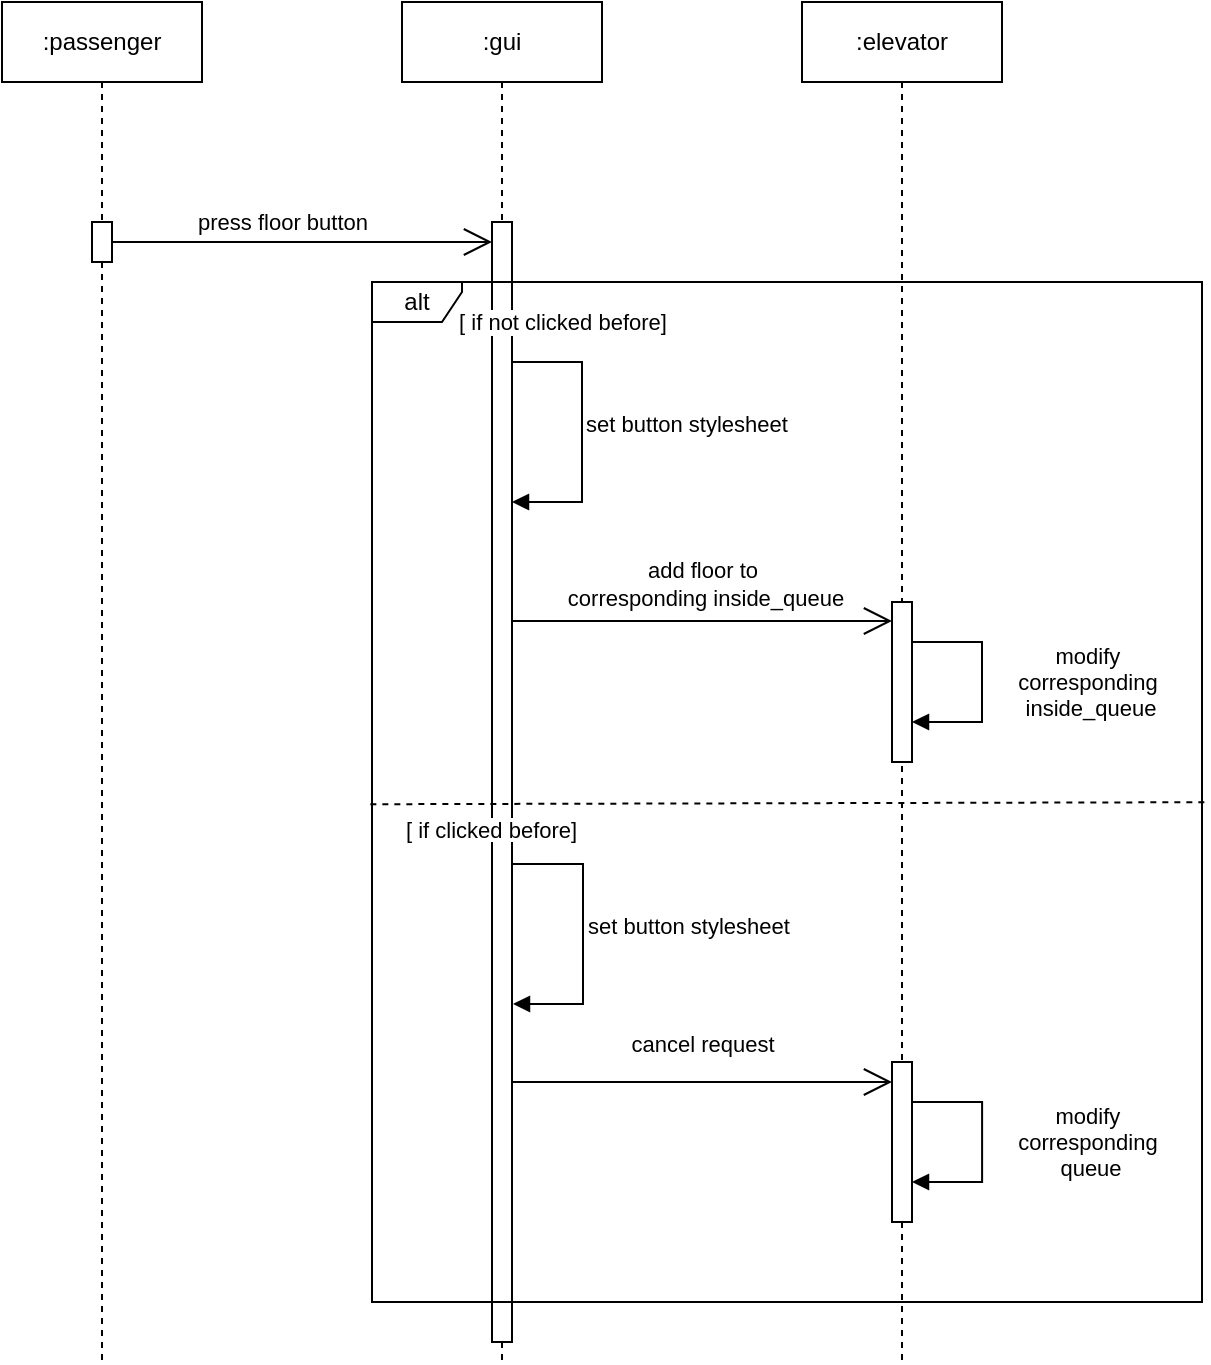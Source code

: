 <mxfile version="24.2.5" type="device">
  <diagram name="Page-1" id="2YBvvXClWsGukQMizWep">
    <mxGraphModel dx="1154" dy="577" grid="1" gridSize="10" guides="1" tooltips="1" connect="1" arrows="1" fold="1" page="1" pageScale="1" pageWidth="850" pageHeight="1100" math="0" shadow="0">
      <root>
        <mxCell id="0" />
        <mxCell id="1" parent="0" />
        <mxCell id="aM9ryv3xv72pqoxQDRHE-1" value=":passenger" style="shape=umlLifeline;perimeter=lifelinePerimeter;whiteSpace=wrap;html=1;container=0;dropTarget=0;collapsible=0;recursiveResize=0;outlineConnect=0;portConstraint=eastwest;newEdgeStyle={&quot;edgeStyle&quot;:&quot;elbowEdgeStyle&quot;,&quot;elbow&quot;:&quot;vertical&quot;,&quot;curved&quot;:0,&quot;rounded&quot;:0};" parent="1" vertex="1">
          <mxGeometry x="40" y="40" width="100" height="680" as="geometry" />
        </mxCell>
        <mxCell id="E3HLz6WKEP3IaX9j87WI-4" value="" style="html=1;points=[[0,0,0,0,5],[0,1,0,0,-5],[1,0,0,0,5],[1,1,0,0,-5]];perimeter=orthogonalPerimeter;outlineConnect=0;targetShapes=umlLifeline;portConstraint=eastwest;newEdgeStyle={&quot;curved&quot;:0,&quot;rounded&quot;:0};" parent="aM9ryv3xv72pqoxQDRHE-1" vertex="1">
          <mxGeometry x="45" y="110" width="10" height="20" as="geometry" />
        </mxCell>
        <mxCell id="aM9ryv3xv72pqoxQDRHE-5" value=":gui" style="shape=umlLifeline;perimeter=lifelinePerimeter;whiteSpace=wrap;html=1;container=0;dropTarget=0;collapsible=0;recursiveResize=0;outlineConnect=0;portConstraint=eastwest;newEdgeStyle={&quot;edgeStyle&quot;:&quot;elbowEdgeStyle&quot;,&quot;elbow&quot;:&quot;vertical&quot;,&quot;curved&quot;:0,&quot;rounded&quot;:0};" parent="1" vertex="1">
          <mxGeometry x="240" y="40" width="100" height="680" as="geometry" />
        </mxCell>
        <mxCell id="E3HLz6WKEP3IaX9j87WI-7" value="" style="html=1;points=[[0,0,0,0,5],[0,1,0,0,-5],[1,0,0,0,5],[1,1,0,0,-5]];perimeter=orthogonalPerimeter;outlineConnect=0;targetShapes=umlLifeline;portConstraint=eastwest;newEdgeStyle={&quot;curved&quot;:0,&quot;rounded&quot;:0};" parent="aM9ryv3xv72pqoxQDRHE-5" vertex="1">
          <mxGeometry x="45" y="110" width="10" height="560" as="geometry" />
        </mxCell>
        <mxCell id="E3HLz6WKEP3IaX9j87WI-9" value="" style="html=1;align=left;spacingLeft=2;endArrow=block;rounded=0;edgeStyle=orthogonalEdgeStyle;curved=0;rounded=0;" parent="aM9ryv3xv72pqoxQDRHE-5" edge="1">
          <mxGeometry relative="1" as="geometry">
            <mxPoint x="55.0" y="180" as="sourcePoint" />
            <Array as="points">
              <mxPoint x="90" y="180" />
              <mxPoint x="90" y="250" />
              <mxPoint x="55" y="250" />
            </Array>
            <mxPoint x="55" y="250" as="targetPoint" />
          </mxGeometry>
        </mxCell>
        <mxCell id="E3HLz6WKEP3IaX9j87WI-12" value="[ if not clicked before]" style="edgeLabel;html=1;align=center;verticalAlign=middle;resizable=0;points=[];" parent="E3HLz6WKEP3IaX9j87WI-9" vertex="1" connectable="0">
          <mxGeometry x="-0.131" y="-3" relative="1" as="geometry">
            <mxPoint x="-7" y="-46" as="offset" />
          </mxGeometry>
        </mxCell>
        <mxCell id="E3HLz6WKEP3IaX9j87WI-15" value="set button stylesheet" style="edgeLabel;html=1;align=center;verticalAlign=middle;resizable=0;points=[];" parent="E3HLz6WKEP3IaX9j87WI-9" vertex="1" connectable="0">
          <mxGeometry x="-0.056" relative="1" as="geometry">
            <mxPoint x="52" as="offset" />
          </mxGeometry>
        </mxCell>
        <mxCell id="E3HLz6WKEP3IaX9j87WI-1" value=":elevator" style="shape=umlLifeline;perimeter=lifelinePerimeter;whiteSpace=wrap;html=1;container=0;dropTarget=0;collapsible=0;recursiveResize=0;outlineConnect=0;portConstraint=eastwest;newEdgeStyle={&quot;edgeStyle&quot;:&quot;elbowEdgeStyle&quot;,&quot;elbow&quot;:&quot;vertical&quot;,&quot;curved&quot;:0,&quot;rounded&quot;:0};" parent="1" vertex="1">
          <mxGeometry x="440" y="40" width="100" height="680" as="geometry" />
        </mxCell>
        <mxCell id="E3HLz6WKEP3IaX9j87WI-2" value="" style="endArrow=open;endFill=1;endSize=12;html=1;rounded=0;" parent="1" source="E3HLz6WKEP3IaX9j87WI-4" target="E3HLz6WKEP3IaX9j87WI-7" edge="1">
          <mxGeometry width="160" relative="1" as="geometry">
            <mxPoint x="100" y="160" as="sourcePoint" />
            <mxPoint x="280" y="160" as="targetPoint" />
          </mxGeometry>
        </mxCell>
        <mxCell id="E3HLz6WKEP3IaX9j87WI-3" value="press floor button" style="edgeLabel;html=1;align=center;verticalAlign=middle;resizable=0;points=[];" parent="E3HLz6WKEP3IaX9j87WI-2" vertex="1" connectable="0">
          <mxGeometry x="0.195" y="-3" relative="1" as="geometry">
            <mxPoint x="-29" y="-13" as="offset" />
          </mxGeometry>
        </mxCell>
        <mxCell id="E3HLz6WKEP3IaX9j87WI-10" value="alt" style="shape=umlFrame;whiteSpace=wrap;html=1;pointerEvents=0;width=45;height=20;" parent="1" vertex="1">
          <mxGeometry x="225" y="180" width="415" height="510" as="geometry" />
        </mxCell>
        <mxCell id="E3HLz6WKEP3IaX9j87WI-16" value="" style="html=1;points=[[0,0,0,0,5],[0,1,0,0,-5],[1,0,0,0,5],[1,1,0,0,-5]];perimeter=orthogonalPerimeter;outlineConnect=0;targetShapes=umlLifeline;portConstraint=eastwest;newEdgeStyle={&quot;curved&quot;:0,&quot;rounded&quot;:0};" parent="1" vertex="1">
          <mxGeometry x="485" y="340" width="10" height="80" as="geometry" />
        </mxCell>
        <mxCell id="E3HLz6WKEP3IaX9j87WI-18" value="" style="endArrow=open;endFill=1;endSize=12;html=1;rounded=0;" parent="1" edge="1">
          <mxGeometry width="160" relative="1" as="geometry">
            <mxPoint x="295" y="349.5" as="sourcePoint" />
            <mxPoint x="485" y="349.5" as="targetPoint" />
          </mxGeometry>
        </mxCell>
        <mxCell id="E3HLz6WKEP3IaX9j87WI-19" value="add floor to&lt;div&gt;&amp;nbsp;corresponding inside_queue&lt;/div&gt;" style="edgeLabel;html=1;align=center;verticalAlign=middle;resizable=0;points=[];" parent="E3HLz6WKEP3IaX9j87WI-18" vertex="1" connectable="0">
          <mxGeometry x="-0.026" y="2" relative="1" as="geometry">
            <mxPoint x="2" y="-17" as="offset" />
          </mxGeometry>
        </mxCell>
        <mxCell id="E3HLz6WKEP3IaX9j87WI-20" value="" style="html=1;align=left;spacingLeft=2;endArrow=block;rounded=0;edgeStyle=orthogonalEdgeStyle;curved=0;rounded=0;" parent="1" edge="1">
          <mxGeometry relative="1" as="geometry">
            <mxPoint x="495" y="360" as="sourcePoint" />
            <Array as="points">
              <mxPoint x="495" y="360" />
              <mxPoint x="530" y="360" />
              <mxPoint x="530" y="400" />
              <mxPoint x="495" y="400" />
            </Array>
            <mxPoint x="495" y="400" as="targetPoint" />
          </mxGeometry>
        </mxCell>
        <mxCell id="E3HLz6WKEP3IaX9j87WI-22" value="modify&amp;nbsp;&lt;div&gt;corresponding&amp;nbsp;&lt;/div&gt;&lt;div&gt;inside_queue&lt;br&gt;&lt;/div&gt;" style="edgeLabel;html=1;align=center;verticalAlign=middle;resizable=0;points=[];" parent="E3HLz6WKEP3IaX9j87WI-20" vertex="1" connectable="0">
          <mxGeometry x="-0.056" relative="1" as="geometry">
            <mxPoint x="54" y="3" as="offset" />
          </mxGeometry>
        </mxCell>
        <mxCell id="UwH5N3gmVwfIvctXG3Lr-1" value="" style="endArrow=none;dashed=1;html=1;rounded=0;entryX=1.004;entryY=0.51;entryDx=0;entryDy=0;entryPerimeter=0;exitX=-0.002;exitY=0.512;exitDx=0;exitDy=0;exitPerimeter=0;" edge="1" parent="1" source="E3HLz6WKEP3IaX9j87WI-10" target="E3HLz6WKEP3IaX9j87WI-10">
          <mxGeometry width="50" height="50" relative="1" as="geometry">
            <mxPoint x="400" y="360" as="sourcePoint" />
            <mxPoint x="450" y="310" as="targetPoint" />
          </mxGeometry>
        </mxCell>
        <mxCell id="UwH5N3gmVwfIvctXG3Lr-2" value="&lt;span style=&quot;color: rgb(0, 0, 0); font-family: Helvetica; font-size: 11px; font-style: normal; font-variant-ligatures: normal; font-variant-caps: normal; font-weight: 400; letter-spacing: normal; orphans: 2; text-align: center; text-indent: 0px; text-transform: none; widows: 2; word-spacing: 0px; -webkit-text-stroke-width: 0px; white-space: nowrap; background-color: rgb(255, 255, 255); text-decoration-thickness: initial; text-decoration-style: initial; text-decoration-color: initial; display: inline !important; float: none;&quot;&gt;[ if clicked before]&lt;/span&gt;" style="text;whiteSpace=wrap;html=1;" vertex="1" parent="1">
          <mxGeometry x="240" y="440" width="140" height="40" as="geometry" />
        </mxCell>
        <mxCell id="UwH5N3gmVwfIvctXG3Lr-3" value="" style="html=1;align=left;spacingLeft=2;endArrow=block;rounded=0;edgeStyle=orthogonalEdgeStyle;curved=0;rounded=0;" edge="1" parent="1">
          <mxGeometry relative="1" as="geometry">
            <mxPoint x="295.5" y="471" as="sourcePoint" />
            <Array as="points">
              <mxPoint x="330.5" y="471" />
              <mxPoint x="330.5" y="541" />
              <mxPoint x="295.5" y="541" />
            </Array>
            <mxPoint x="295.5" y="541" as="targetPoint" />
          </mxGeometry>
        </mxCell>
        <mxCell id="UwH5N3gmVwfIvctXG3Lr-5" value="set button stylesheet" style="edgeLabel;html=1;align=center;verticalAlign=middle;resizable=0;points=[];" vertex="1" connectable="0" parent="UwH5N3gmVwfIvctXG3Lr-3">
          <mxGeometry x="-0.056" relative="1" as="geometry">
            <mxPoint x="52" as="offset" />
          </mxGeometry>
        </mxCell>
        <mxCell id="UwH5N3gmVwfIvctXG3Lr-6" value="" style="html=1;points=[[0,0,0,0,5],[0,1,0,0,-5],[1,0,0,0,5],[1,1,0,0,-5]];perimeter=orthogonalPerimeter;outlineConnect=0;targetShapes=umlLifeline;portConstraint=eastwest;newEdgeStyle={&quot;curved&quot;:0,&quot;rounded&quot;:0};" vertex="1" parent="1">
          <mxGeometry x="485" y="570" width="10" height="80" as="geometry" />
        </mxCell>
        <mxCell id="UwH5N3gmVwfIvctXG3Lr-7" value="" style="endArrow=open;endFill=1;endSize=12;html=1;rounded=0;" edge="1" parent="1">
          <mxGeometry width="160" relative="1" as="geometry">
            <mxPoint x="295" y="580" as="sourcePoint" />
            <mxPoint x="485" y="580" as="targetPoint" />
          </mxGeometry>
        </mxCell>
        <mxCell id="UwH5N3gmVwfIvctXG3Lr-8" value="cancel request" style="edgeLabel;html=1;align=center;verticalAlign=middle;resizable=0;points=[];" vertex="1" connectable="0" parent="UwH5N3gmVwfIvctXG3Lr-7">
          <mxGeometry x="-0.026" y="2" relative="1" as="geometry">
            <mxPoint x="2" y="-17" as="offset" />
          </mxGeometry>
        </mxCell>
        <mxCell id="UwH5N3gmVwfIvctXG3Lr-9" value="" style="html=1;align=left;spacingLeft=2;endArrow=block;rounded=0;edgeStyle=orthogonalEdgeStyle;curved=0;rounded=0;" edge="1" parent="1">
          <mxGeometry relative="1" as="geometry">
            <mxPoint x="495.03" y="590.02" as="sourcePoint" />
            <Array as="points">
              <mxPoint x="495.03" y="590.02" />
              <mxPoint x="530.03" y="590.02" />
              <mxPoint x="530.03" y="630.02" />
              <mxPoint x="495.03" y="630.02" />
            </Array>
            <mxPoint x="495.03" y="630.02" as="targetPoint" />
          </mxGeometry>
        </mxCell>
        <mxCell id="UwH5N3gmVwfIvctXG3Lr-10" value="modify&amp;nbsp;&lt;div&gt;corresponding&amp;nbsp;&lt;/div&gt;&lt;div&gt;queue&lt;/div&gt;" style="edgeLabel;html=1;align=center;verticalAlign=middle;resizable=0;points=[];" vertex="1" connectable="0" parent="UwH5N3gmVwfIvctXG3Lr-9">
          <mxGeometry x="-0.056" relative="1" as="geometry">
            <mxPoint x="54" y="3" as="offset" />
          </mxGeometry>
        </mxCell>
      </root>
    </mxGraphModel>
  </diagram>
</mxfile>
